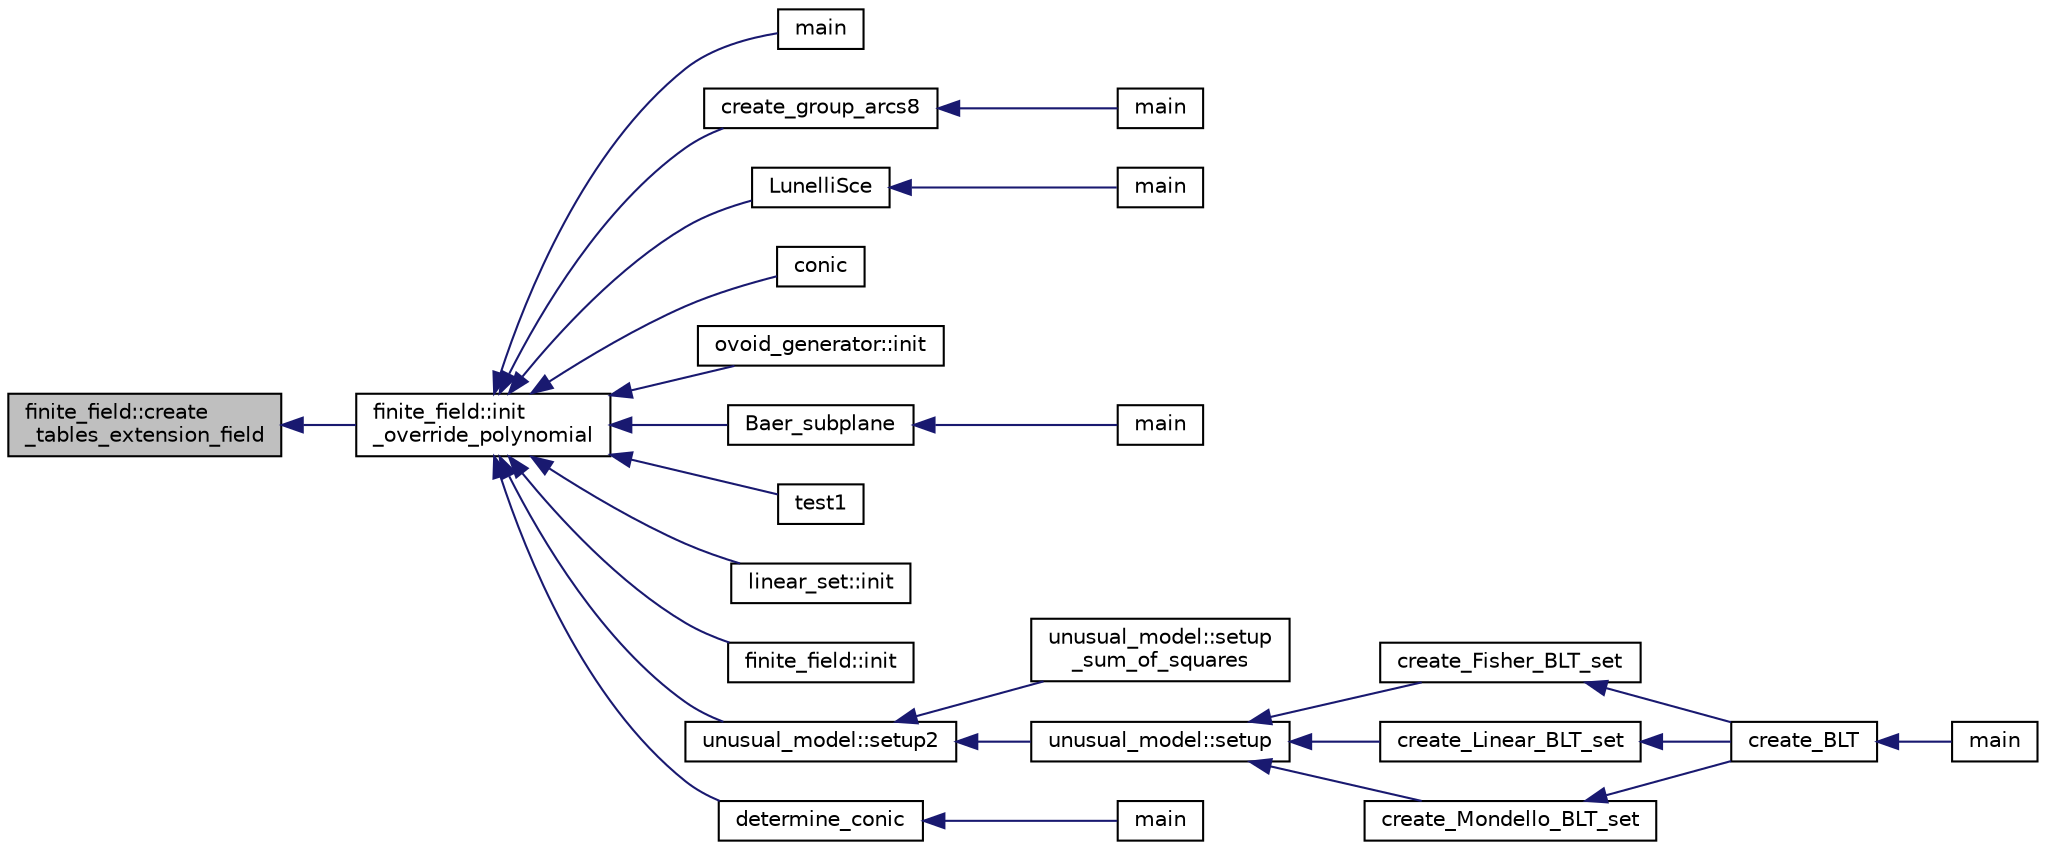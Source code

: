 digraph "finite_field::create_tables_extension_field"
{
  edge [fontname="Helvetica",fontsize="10",labelfontname="Helvetica",labelfontsize="10"];
  node [fontname="Helvetica",fontsize="10",shape=record];
  rankdir="LR";
  Node2501 [label="finite_field::create\l_tables_extension_field",height=0.2,width=0.4,color="black", fillcolor="grey75", style="filled", fontcolor="black"];
  Node2501 -> Node2502 [dir="back",color="midnightblue",fontsize="10",style="solid",fontname="Helvetica"];
  Node2502 [label="finite_field::init\l_override_polynomial",height=0.2,width=0.4,color="black", fillcolor="white", style="filled",URL="$df/d5a/classfinite__field.html#a39a40b052f326a05c5a1e6b13572f3e5"];
  Node2502 -> Node2503 [dir="back",color="midnightblue",fontsize="10",style="solid",fontname="Helvetica"];
  Node2503 [label="main",height=0.2,width=0.4,color="black", fillcolor="white", style="filled",URL="$d2/d11/codes_8h.html#a217dbf8b442f20279ea00b898af96f52"];
  Node2502 -> Node2504 [dir="back",color="midnightblue",fontsize="10",style="solid",fontname="Helvetica"];
  Node2504 [label="create_group_arcs8",height=0.2,width=0.4,color="black", fillcolor="white", style="filled",URL="$d1/d9e/create__group_8_c.html#a9928eebe07667a19d9ac9409e0c9702c"];
  Node2504 -> Node2505 [dir="back",color="midnightblue",fontsize="10",style="solid",fontname="Helvetica"];
  Node2505 [label="main",height=0.2,width=0.4,color="black", fillcolor="white", style="filled",URL="$d1/d9e/create__group_8_c.html#a217dbf8b442f20279ea00b898af96f52"];
  Node2502 -> Node2506 [dir="back",color="midnightblue",fontsize="10",style="solid",fontname="Helvetica"];
  Node2506 [label="LunelliSce",height=0.2,width=0.4,color="black", fillcolor="white", style="filled",URL="$d4/de8/conic_8_c.html#aff3f16a42ec8b9efa78fc209b8ab5452"];
  Node2506 -> Node2507 [dir="back",color="midnightblue",fontsize="10",style="solid",fontname="Helvetica"];
  Node2507 [label="main",height=0.2,width=0.4,color="black", fillcolor="white", style="filled",URL="$db/d67/test__hyperoval_8_c.html#a3c04138a5bfe5d72780bb7e82a18e627"];
  Node2502 -> Node2508 [dir="back",color="midnightblue",fontsize="10",style="solid",fontname="Helvetica"];
  Node2508 [label="conic",height=0.2,width=0.4,color="black", fillcolor="white", style="filled",URL="$d4/de8/conic_8_c.html#a96def9474b981a9d5831a9b48d85d652"];
  Node2502 -> Node2509 [dir="back",color="midnightblue",fontsize="10",style="solid",fontname="Helvetica"];
  Node2509 [label="ovoid_generator::init",height=0.2,width=0.4,color="black", fillcolor="white", style="filled",URL="$d3/daf/classovoid__generator.html#a44d90a4751554076f432f35089a964c2"];
  Node2502 -> Node2510 [dir="back",color="midnightblue",fontsize="10",style="solid",fontname="Helvetica"];
  Node2510 [label="Baer_subplane",height=0.2,width=0.4,color="black", fillcolor="white", style="filled",URL="$d7/d86/baer__subplane_8_c.html#a96de72c7f68c8230d5c55b7155ca1430"];
  Node2510 -> Node2511 [dir="back",color="midnightblue",fontsize="10",style="solid",fontname="Helvetica"];
  Node2511 [label="main",height=0.2,width=0.4,color="black", fillcolor="white", style="filled",URL="$d7/d86/baer__subplane_8_c.html#a3c04138a5bfe5d72780bb7e82a18e627"];
  Node2502 -> Node2512 [dir="back",color="midnightblue",fontsize="10",style="solid",fontname="Helvetica"];
  Node2512 [label="test1",height=0.2,width=0.4,color="black", fillcolor="white", style="filled",URL="$d9/db0/factor__space_8_c.html#ae2a201e46836d85cb2c5579a837b641a"];
  Node2502 -> Node2513 [dir="back",color="midnightblue",fontsize="10",style="solid",fontname="Helvetica"];
  Node2513 [label="linear_set::init",height=0.2,width=0.4,color="black", fillcolor="white", style="filled",URL="$dd/d86/classlinear__set.html#a7ab24e84423749047d5465cb15505475"];
  Node2502 -> Node2514 [dir="back",color="midnightblue",fontsize="10",style="solid",fontname="Helvetica"];
  Node2514 [label="finite_field::init",height=0.2,width=0.4,color="black", fillcolor="white", style="filled",URL="$df/d5a/classfinite__field.html#af3a64c2b33179e383025e071514bb9cd"];
  Node2502 -> Node2515 [dir="back",color="midnightblue",fontsize="10",style="solid",fontname="Helvetica"];
  Node2515 [label="unusual_model::setup2",height=0.2,width=0.4,color="black", fillcolor="white", style="filled",URL="$dc/d50/classunusual__model.html#a00f7da705c24f863338828447abf7aae"];
  Node2515 -> Node2516 [dir="back",color="midnightblue",fontsize="10",style="solid",fontname="Helvetica"];
  Node2516 [label="unusual_model::setup\l_sum_of_squares",height=0.2,width=0.4,color="black", fillcolor="white", style="filled",URL="$dc/d50/classunusual__model.html#ab330b51451b34a5291ee5707ef725eff"];
  Node2515 -> Node2517 [dir="back",color="midnightblue",fontsize="10",style="solid",fontname="Helvetica"];
  Node2517 [label="unusual_model::setup",height=0.2,width=0.4,color="black", fillcolor="white", style="filled",URL="$dc/d50/classunusual__model.html#adb517fd342dd2ed2d0cc117211ac1c0d"];
  Node2517 -> Node2518 [dir="back",color="midnightblue",fontsize="10",style="solid",fontname="Helvetica"];
  Node2518 [label="create_Fisher_BLT_set",height=0.2,width=0.4,color="black", fillcolor="white", style="filled",URL="$d4/d67/geometry_8h.html#ad970fc96c238a422a64338691f8b91cc"];
  Node2518 -> Node2519 [dir="back",color="midnightblue",fontsize="10",style="solid",fontname="Helvetica"];
  Node2519 [label="create_BLT",height=0.2,width=0.4,color="black", fillcolor="white", style="filled",URL="$d4/d67/geometry_8h.html#a5a6f4081a90668e2e95f8e4886d241d9"];
  Node2519 -> Node2520 [dir="back",color="midnightblue",fontsize="10",style="solid",fontname="Helvetica"];
  Node2520 [label="main",height=0.2,width=0.4,color="black", fillcolor="white", style="filled",URL="$d4/d6e/make__something_8_c.html#a217dbf8b442f20279ea00b898af96f52"];
  Node2517 -> Node2521 [dir="back",color="midnightblue",fontsize="10",style="solid",fontname="Helvetica"];
  Node2521 [label="create_Linear_BLT_set",height=0.2,width=0.4,color="black", fillcolor="white", style="filled",URL="$d4/d67/geometry_8h.html#a9a35af1dd478ad49c6922240bfff89dd"];
  Node2521 -> Node2519 [dir="back",color="midnightblue",fontsize="10",style="solid",fontname="Helvetica"];
  Node2517 -> Node2522 [dir="back",color="midnightblue",fontsize="10",style="solid",fontname="Helvetica"];
  Node2522 [label="create_Mondello_BLT_set",height=0.2,width=0.4,color="black", fillcolor="white", style="filled",URL="$d4/d67/geometry_8h.html#ab6f68b0ad3b8ccc37d88073576930ea8"];
  Node2522 -> Node2519 [dir="back",color="midnightblue",fontsize="10",style="solid",fontname="Helvetica"];
  Node2502 -> Node2523 [dir="back",color="midnightblue",fontsize="10",style="solid",fontname="Helvetica"];
  Node2523 [label="determine_conic",height=0.2,width=0.4,color="black", fillcolor="white", style="filled",URL="$d5/d87/globals_8h.html#a1f36b2be45a6576165929165abb56f1e"];
  Node2523 -> Node2524 [dir="back",color="midnightblue",fontsize="10",style="solid",fontname="Helvetica"];
  Node2524 [label="main",height=0.2,width=0.4,color="black", fillcolor="white", style="filled",URL="$d4/de8/conic_8_c.html#a3c04138a5bfe5d72780bb7e82a18e627"];
}
